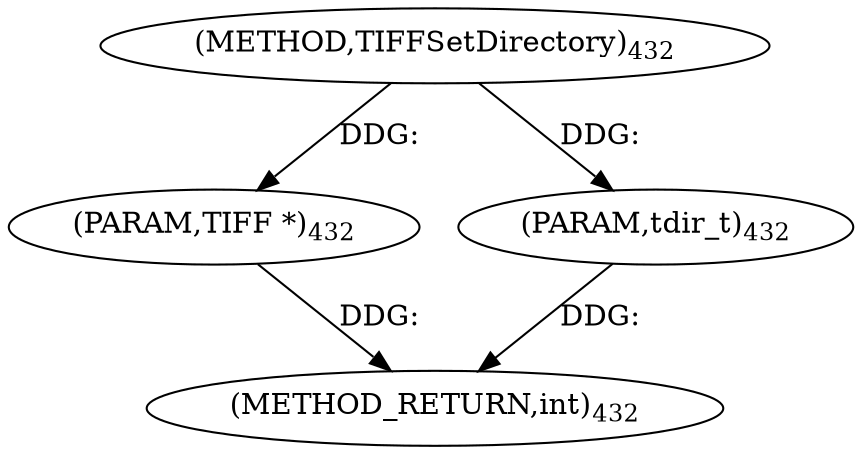 digraph "TIFFSetDirectory" {  
"8798" [label = <(METHOD,TIFFSetDirectory)<SUB>432</SUB>> ]
"8801" [label = <(METHOD_RETURN,int)<SUB>432</SUB>> ]
"8799" [label = <(PARAM,TIFF *)<SUB>432</SUB>> ]
"8800" [label = <(PARAM,tdir_t)<SUB>432</SUB>> ]
  "8799" -> "8801"  [ label = "DDG: "] 
  "8800" -> "8801"  [ label = "DDG: "] 
  "8798" -> "8799"  [ label = "DDG: "] 
  "8798" -> "8800"  [ label = "DDG: "] 
}
